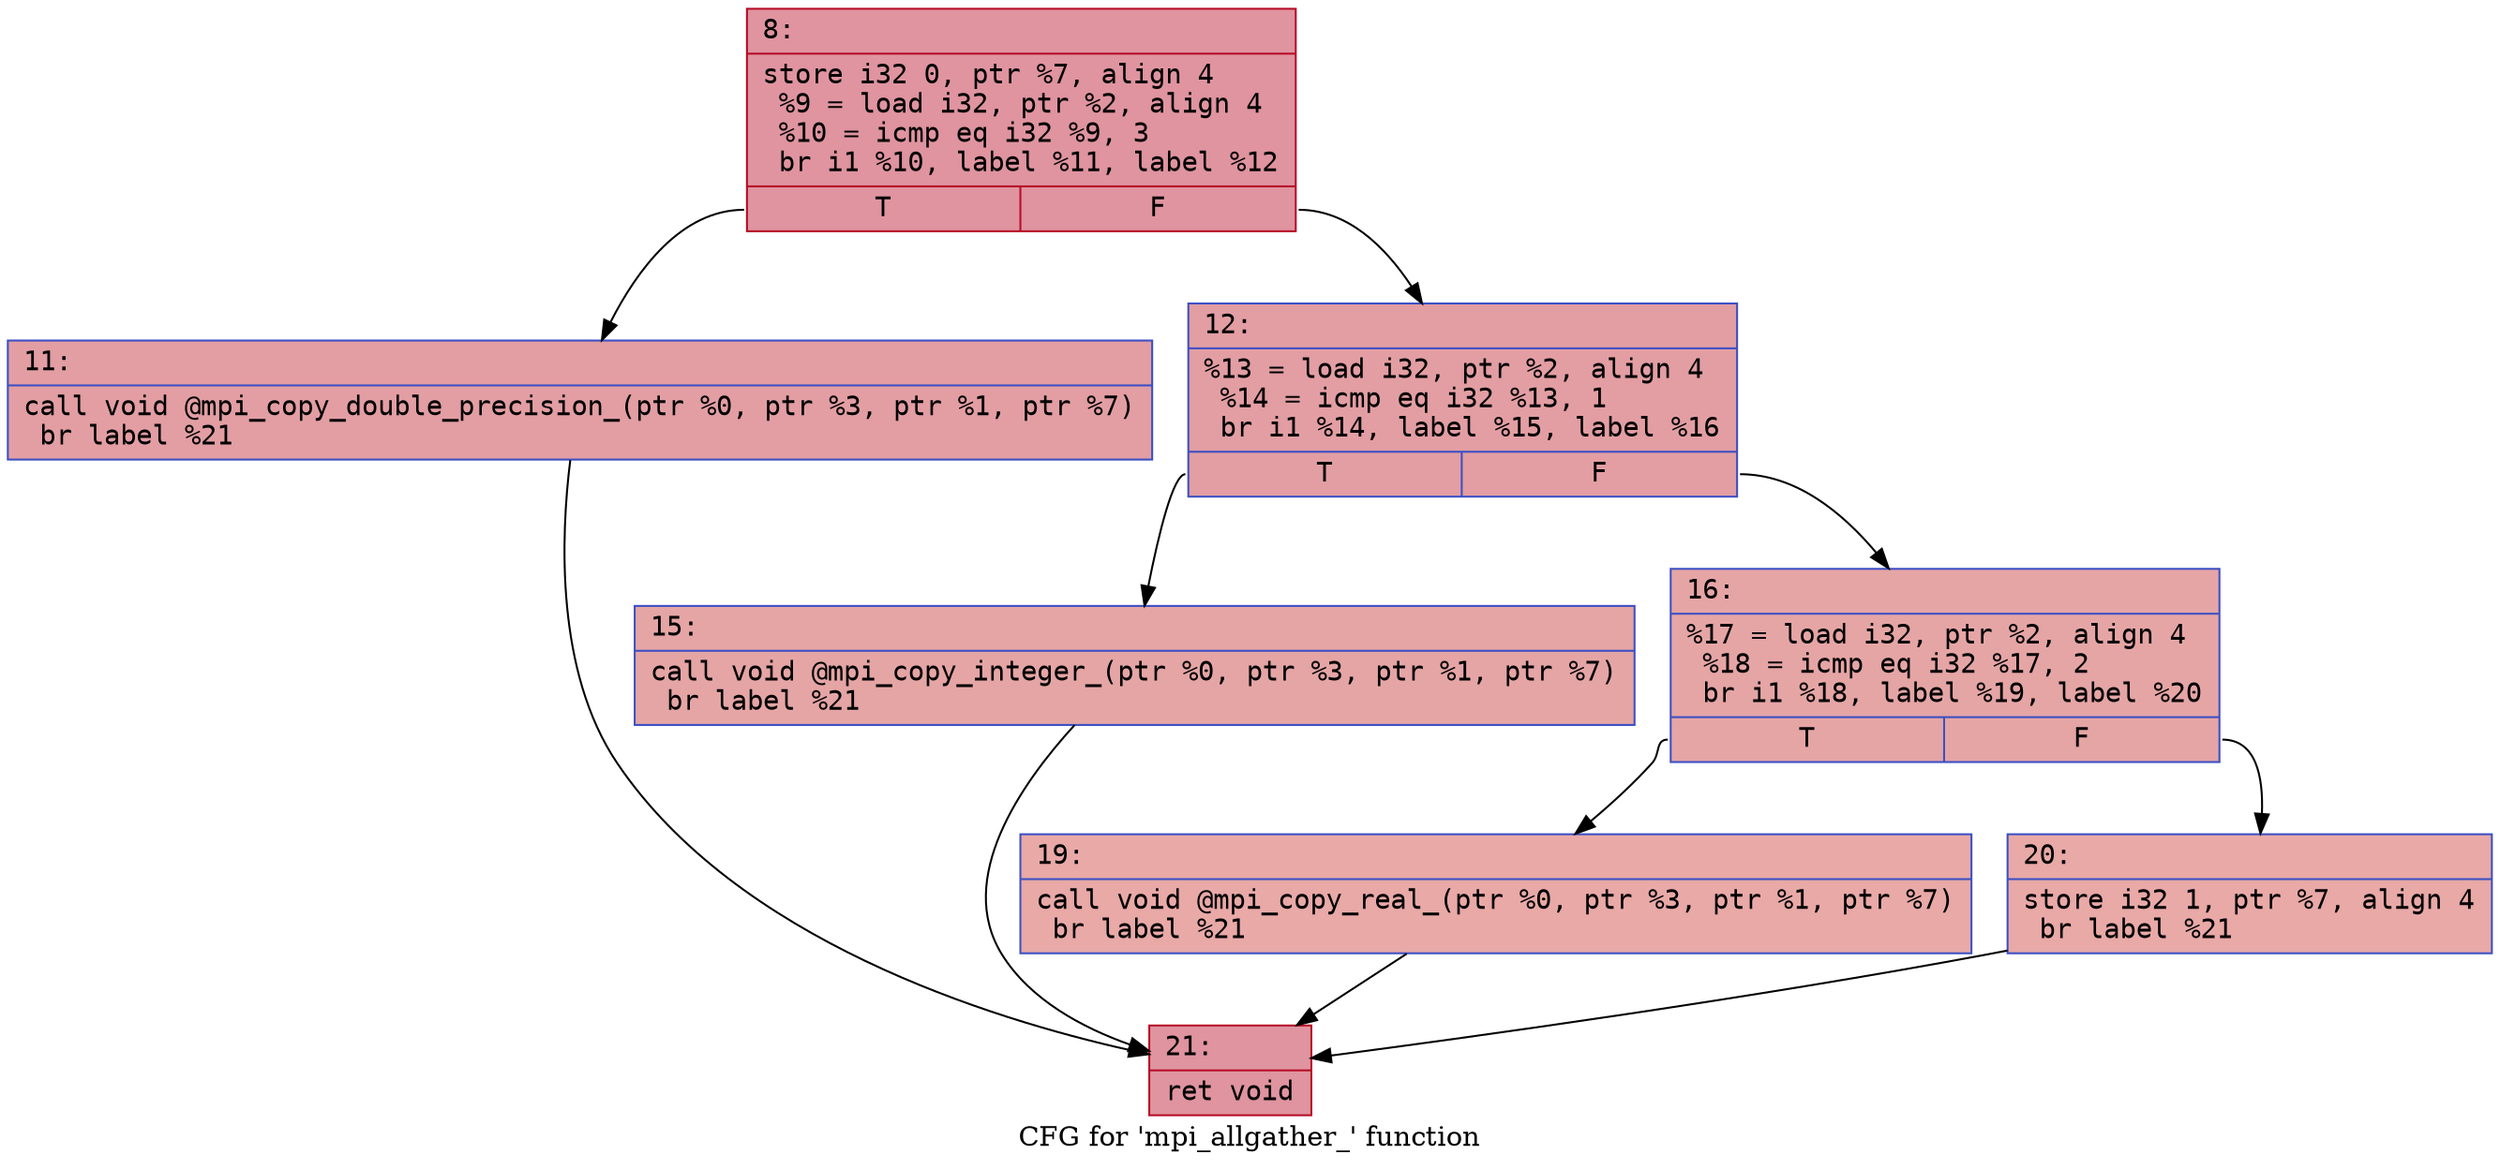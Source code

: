 digraph "CFG for 'mpi_allgather_' function" {
	label="CFG for 'mpi_allgather_' function";

	Node0x5560a31b7b90 [shape=record,color="#b70d28ff", style=filled, fillcolor="#b70d2870" fontname="Courier",label="{8:\l|  store i32 0, ptr %7, align 4\l  %9 = load i32, ptr %2, align 4\l  %10 = icmp eq i32 %9, 3\l  br i1 %10, label %11, label %12\l|{<s0>T|<s1>F}}"];
	Node0x5560a31b7b90:s0 -> Node0x5560a31b7fc0[tooltip="8 -> 11\nProbability 50.00%" ];
	Node0x5560a31b7b90:s1 -> Node0x5560a31b8010[tooltip="8 -> 12\nProbability 50.00%" ];
	Node0x5560a31b7fc0 [shape=record,color="#3d50c3ff", style=filled, fillcolor="#be242e70" fontname="Courier",label="{11:\l|  call void @mpi_copy_double_precision_(ptr %0, ptr %3, ptr %1, ptr %7)\l  br label %21\l}"];
	Node0x5560a31b7fc0 -> Node0x5560a31b83a0[tooltip="11 -> 21\nProbability 100.00%" ];
	Node0x5560a31b8010 [shape=record,color="#3d50c3ff", style=filled, fillcolor="#be242e70" fontname="Courier",label="{12:\l|  %13 = load i32, ptr %2, align 4\l  %14 = icmp eq i32 %13, 1\l  br i1 %14, label %15, label %16\l|{<s0>T|<s1>F}}"];
	Node0x5560a31b8010:s0 -> Node0x5560a31b8570[tooltip="12 -> 15\nProbability 50.00%" ];
	Node0x5560a31b8010:s1 -> Node0x5560a31b85c0[tooltip="12 -> 16\nProbability 50.00%" ];
	Node0x5560a31b8570 [shape=record,color="#3d50c3ff", style=filled, fillcolor="#c5333470" fontname="Courier",label="{15:\l|  call void @mpi_copy_integer_(ptr %0, ptr %3, ptr %1, ptr %7)\l  br label %21\l}"];
	Node0x5560a31b8570 -> Node0x5560a31b83a0[tooltip="15 -> 21\nProbability 100.00%" ];
	Node0x5560a31b85c0 [shape=record,color="#3d50c3ff", style=filled, fillcolor="#c5333470" fontname="Courier",label="{16:\l|  %17 = load i32, ptr %2, align 4\l  %18 = icmp eq i32 %17, 2\l  br i1 %18, label %19, label %20\l|{<s0>T|<s1>F}}"];
	Node0x5560a31b85c0:s0 -> Node0x5560a31b8ae0[tooltip="16 -> 19\nProbability 50.00%" ];
	Node0x5560a31b85c0:s1 -> Node0x5560a31b8b30[tooltip="16 -> 20\nProbability 50.00%" ];
	Node0x5560a31b8ae0 [shape=record,color="#3d50c3ff", style=filled, fillcolor="#ca3b3770" fontname="Courier",label="{19:\l|  call void @mpi_copy_real_(ptr %0, ptr %3, ptr %1, ptr %7)\l  br label %21\l}"];
	Node0x5560a31b8ae0 -> Node0x5560a31b83a0[tooltip="19 -> 21\nProbability 100.00%" ];
	Node0x5560a31b8b30 [shape=record,color="#3d50c3ff", style=filled, fillcolor="#ca3b3770" fontname="Courier",label="{20:\l|  store i32 1, ptr %7, align 4\l  br label %21\l}"];
	Node0x5560a31b8b30 -> Node0x5560a31b83a0[tooltip="20 -> 21\nProbability 100.00%" ];
	Node0x5560a31b83a0 [shape=record,color="#b70d28ff", style=filled, fillcolor="#b70d2870" fontname="Courier",label="{21:\l|  ret void\l}"];
}
